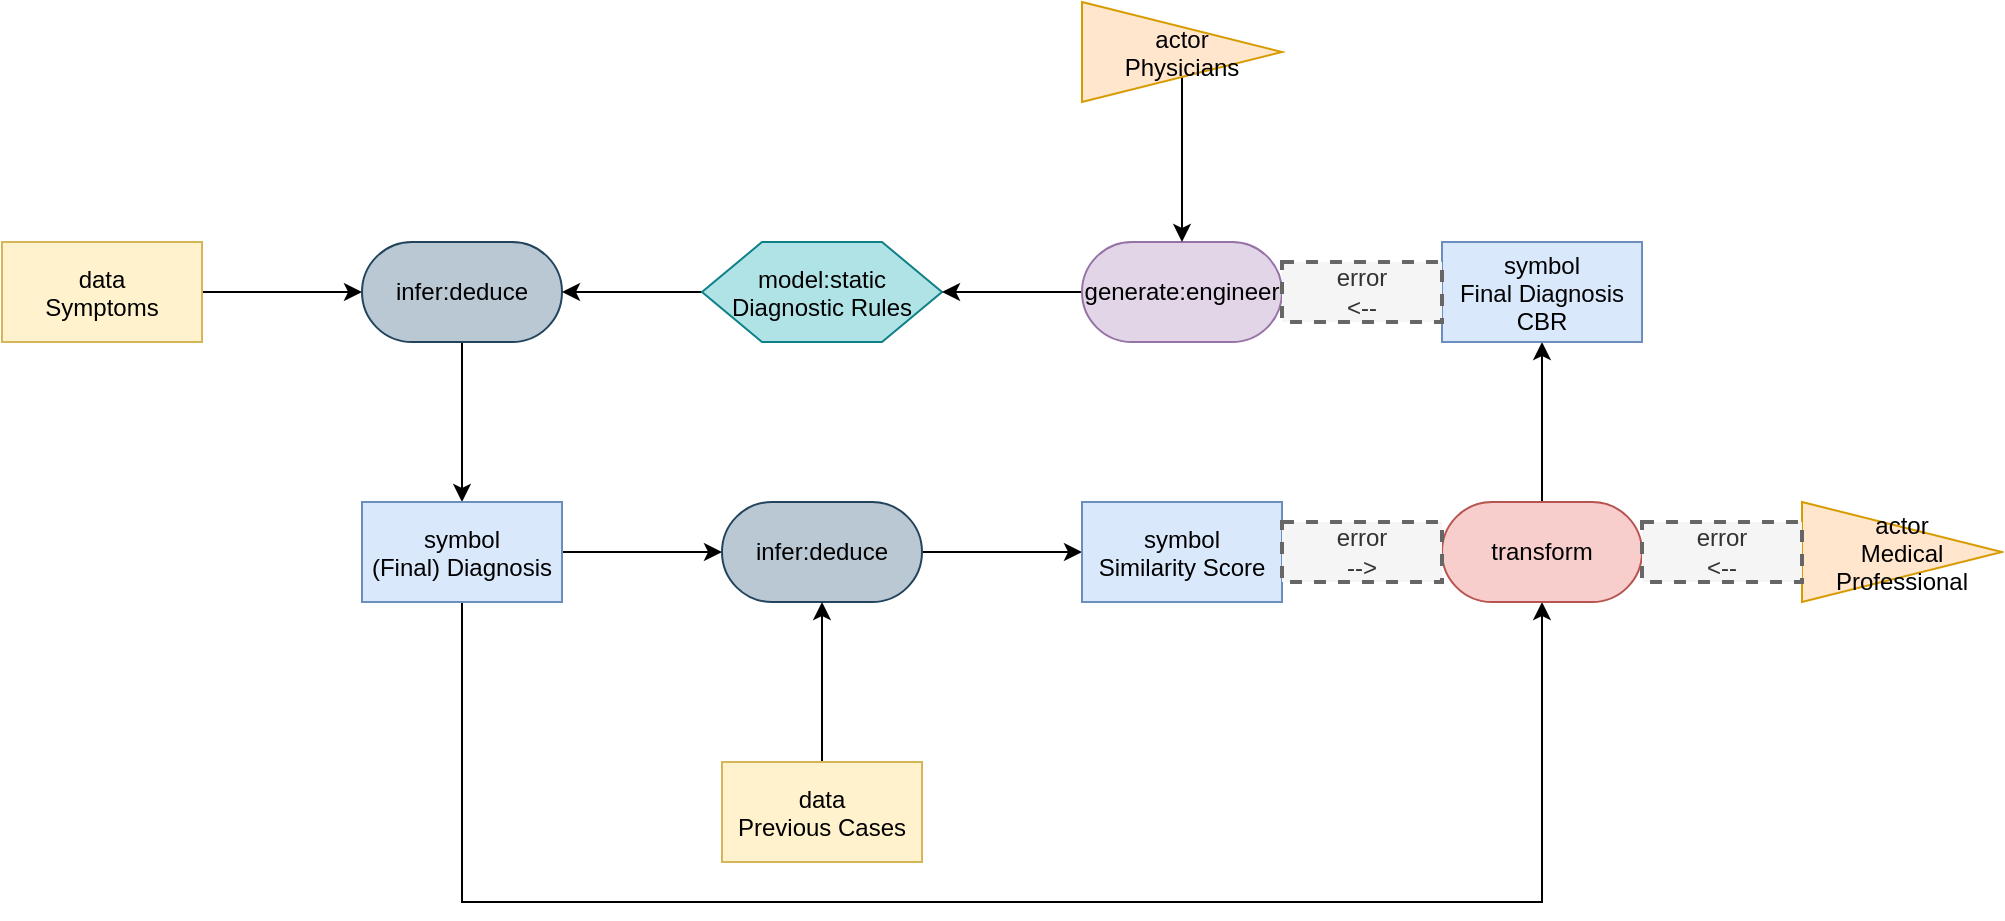 <mxfile version="27.0.5">
  <diagram name="Page-1" id="BHGlmZLEPxhRKkQqFQMC">
    <mxGraphModel dx="1123" dy="673" grid="1" gridSize="10" guides="1" tooltips="1" connect="1" arrows="1" fold="1" page="1" pageScale="1" pageWidth="3300" pageHeight="4681" math="0" shadow="0">
      <root>
        <mxCell id="0" />
        <mxCell id="1" parent="0" />
        <mxCell id="GXiXo0WAQYotcz7VDSTA-4" style="edgeStyle=orthogonalEdgeStyle;rounded=0;orthogonalLoop=1;jettySize=auto;html=1;exitX=1;exitY=0.5;exitDx=0;exitDy=0;entryX=0;entryY=0.5;entryDx=0;entryDy=0;" edge="1" parent="1" source="GXiXo0WAQYotcz7VDSTA-2" target="GXiXo0WAQYotcz7VDSTA-3">
          <mxGeometry relative="1" as="geometry" />
        </mxCell>
        <mxCell id="GXiXo0WAQYotcz7VDSTA-2" value="data&#xa;Symptoms" style="rectangle;fillColor=#fff2cc;strokeColor=#d6b656;" name="data" vertex="1" parent="1">
          <mxGeometry x="340" y="230" width="100" height="50" as="geometry" />
        </mxCell>
        <mxCell id="GXiXo0WAQYotcz7VDSTA-8" style="edgeStyle=orthogonalEdgeStyle;rounded=0;orthogonalLoop=1;jettySize=auto;html=1;exitX=0.5;exitY=1;exitDx=0;exitDy=0;entryX=0.5;entryY=0;entryDx=0;entryDy=0;" edge="1" parent="1" source="GXiXo0WAQYotcz7VDSTA-3" target="GXiXo0WAQYotcz7VDSTA-7">
          <mxGeometry relative="1" as="geometry" />
        </mxCell>
        <mxCell id="GXiXo0WAQYotcz7VDSTA-3" value="infer:deduce" style="rounded=1;whiteSpace=wrap;html=1;arcSize=50;fillColor=#bac8d3;strokeColor=#23445d;" name="infer:deduce" vertex="1" parent="1">
          <mxGeometry x="520" y="230" width="100" height="50" as="geometry" />
        </mxCell>
        <mxCell id="GXiXo0WAQYotcz7VDSTA-6" style="edgeStyle=orthogonalEdgeStyle;rounded=0;orthogonalLoop=1;jettySize=auto;html=1;exitX=0;exitY=0.5;exitDx=0;exitDy=0;entryX=1;entryY=0.5;entryDx=0;entryDy=0;" edge="1" parent="1" source="GXiXo0WAQYotcz7VDSTA-5" target="GXiXo0WAQYotcz7VDSTA-3">
          <mxGeometry relative="1" as="geometry" />
        </mxCell>
        <mxCell id="GXiXo0WAQYotcz7VDSTA-5" value="model:static&#xa;Diagnostic Rules" style="shape=hexagon;perimeter=hexagonPerimeter2;fillColor=#b0e3e6;strokeColor=#0e8088;" name="model" vertex="1" parent="1">
          <mxGeometry x="690" y="230" width="120" height="50" as="geometry" />
        </mxCell>
        <mxCell id="GXiXo0WAQYotcz7VDSTA-14" style="edgeStyle=orthogonalEdgeStyle;rounded=0;orthogonalLoop=1;jettySize=auto;html=1;exitX=1;exitY=0.5;exitDx=0;exitDy=0;entryX=0;entryY=0.5;entryDx=0;entryDy=0;" edge="1" parent="1" source="GXiXo0WAQYotcz7VDSTA-7" target="GXiXo0WAQYotcz7VDSTA-13">
          <mxGeometry relative="1" as="geometry" />
        </mxCell>
        <mxCell id="GXiXo0WAQYotcz7VDSTA-28" style="edgeStyle=orthogonalEdgeStyle;rounded=0;orthogonalLoop=1;jettySize=auto;html=1;exitX=0.5;exitY=1;exitDx=0;exitDy=0;entryX=0.5;entryY=1;entryDx=0;entryDy=0;" edge="1" parent="1" source="GXiXo0WAQYotcz7VDSTA-7" target="GXiXo0WAQYotcz7VDSTA-19">
          <mxGeometry relative="1" as="geometry">
            <Array as="points">
              <mxPoint x="570" y="560" />
              <mxPoint x="1110" y="560" />
            </Array>
          </mxGeometry>
        </mxCell>
        <mxCell id="GXiXo0WAQYotcz7VDSTA-7" value="symbol&#xa;(Final) Diagnosis" style="rectangle;fillColor=#dae8fc;strokeColor=#6c8ebf;" name="symbol" vertex="1" parent="1">
          <mxGeometry x="520" y="360" width="100" height="50" as="geometry" />
        </mxCell>
        <mxCell id="GXiXo0WAQYotcz7VDSTA-10" style="edgeStyle=orthogonalEdgeStyle;rounded=0;orthogonalLoop=1;jettySize=auto;html=1;entryX=1;entryY=0.5;entryDx=0;entryDy=0;" edge="1" parent="1" source="GXiXo0WAQYotcz7VDSTA-9" target="GXiXo0WAQYotcz7VDSTA-5">
          <mxGeometry relative="1" as="geometry" />
        </mxCell>
        <mxCell id="GXiXo0WAQYotcz7VDSTA-9" value="generate:engineer" style="rounded=1;whiteSpace=wrap;html=1;arcSize=50;fillColor=#e1d5e7;strokeColor=#9673a6;" name="generate:engineer" vertex="1" parent="1">
          <mxGeometry x="880" y="230" width="100" height="50" as="geometry" />
        </mxCell>
        <mxCell id="GXiXo0WAQYotcz7VDSTA-12" style="edgeStyle=orthogonalEdgeStyle;rounded=0;orthogonalLoop=1;jettySize=auto;html=1;entryX=0.5;entryY=0;entryDx=0;entryDy=0;" edge="1" parent="1" source="GXiXo0WAQYotcz7VDSTA-11" target="GXiXo0WAQYotcz7VDSTA-9">
          <mxGeometry relative="1" as="geometry" />
        </mxCell>
        <mxCell id="GXiXo0WAQYotcz7VDSTA-11" value="actor&#xa;Physicians" style="triangle;fillColor=#ffe6cc;strokeColor=#d79b00;" name="actor" vertex="1" parent="1">
          <mxGeometry x="880" y="110" width="100" height="50" as="geometry" />
        </mxCell>
        <mxCell id="GXiXo0WAQYotcz7VDSTA-16" style="edgeStyle=orthogonalEdgeStyle;rounded=0;orthogonalLoop=1;jettySize=auto;html=1;exitX=1;exitY=0.5;exitDx=0;exitDy=0;entryX=0;entryY=0.5;entryDx=0;entryDy=0;" edge="1" parent="1" source="GXiXo0WAQYotcz7VDSTA-13" target="GXiXo0WAQYotcz7VDSTA-15">
          <mxGeometry relative="1" as="geometry" />
        </mxCell>
        <mxCell id="GXiXo0WAQYotcz7VDSTA-13" value="infer:deduce" style="rounded=1;whiteSpace=wrap;html=1;arcSize=50;fillColor=#bac8d3;strokeColor=#23445d;" name="infer:deduce" vertex="1" parent="1">
          <mxGeometry x="700" y="360" width="100" height="50" as="geometry" />
        </mxCell>
        <mxCell id="GXiXo0WAQYotcz7VDSTA-15" value="symbol&#xa;Similarity Score" style="rectangle;fillColor=#dae8fc;strokeColor=#6c8ebf;" name="symbol" vertex="1" parent="1">
          <mxGeometry x="880" y="360" width="100" height="50" as="geometry" />
        </mxCell>
        <mxCell id="GXiXo0WAQYotcz7VDSTA-18" style="edgeStyle=orthogonalEdgeStyle;rounded=0;orthogonalLoop=1;jettySize=auto;html=1;entryX=0.5;entryY=1;entryDx=0;entryDy=0;" edge="1" parent="1" source="GXiXo0WAQYotcz7VDSTA-17" target="GXiXo0WAQYotcz7VDSTA-13">
          <mxGeometry relative="1" as="geometry" />
        </mxCell>
        <mxCell id="GXiXo0WAQYotcz7VDSTA-17" value="data&#xa;Previous Cases" style="rectangle;fillColor=#fff2cc;strokeColor=#d6b656;" name="data" vertex="1" parent="1">
          <mxGeometry x="700" y="490" width="100" height="50" as="geometry" />
        </mxCell>
        <mxCell id="GXiXo0WAQYotcz7VDSTA-22" style="edgeStyle=orthogonalEdgeStyle;rounded=0;orthogonalLoop=1;jettySize=auto;html=1;exitX=0.5;exitY=0;exitDx=0;exitDy=0;entryX=0.5;entryY=1;entryDx=0;entryDy=0;" edge="1" parent="1" source="GXiXo0WAQYotcz7VDSTA-19" target="GXiXo0WAQYotcz7VDSTA-21">
          <mxGeometry relative="1" as="geometry" />
        </mxCell>
        <mxCell id="GXiXo0WAQYotcz7VDSTA-19" value="transform" style="rounded=1;whiteSpace=wrap;html=1;arcSize=50;fillColor=#f8cecc;strokeColor=#b85450;" name="transform" vertex="1" parent="1">
          <mxGeometry x="1060" y="360" width="100" height="50" as="geometry" />
        </mxCell>
        <mxCell id="GXiXo0WAQYotcz7VDSTA-21" value="symbol&#xa;Final Diagnosis&#xa;CBR" style="rectangle;fillColor=#dae8fc;strokeColor=#6c8ebf;" name="symbol" vertex="1" parent="1">
          <mxGeometry x="1060" y="230" width="100" height="50" as="geometry" />
        </mxCell>
        <mxCell id="GXiXo0WAQYotcz7VDSTA-24" value="&lt;div&gt;error&lt;/div&gt;&lt;div&gt;&amp;lt;--&lt;/div&gt;" style="text;html=1;align=center;verticalAlign=middle;whiteSpace=wrap;rounded=0;dashed=1;fillColor=#f5f5f5;fontColor=#333333;strokeColor=#666666;strokeWidth=2;" name="text" vertex="1" parent="1">
          <mxGeometry x="980" y="240" width="80" height="30" as="geometry" />
        </mxCell>
        <mxCell id="GXiXo0WAQYotcz7VDSTA-25" value="actor&#xa;Medical&#xa;Professional" style="triangle;fillColor=#ffe6cc;strokeColor=#d79b00;" name="actor" vertex="1" parent="1">
          <mxGeometry x="1240" y="360" width="100" height="50" as="geometry" />
        </mxCell>
        <mxCell id="GXiXo0WAQYotcz7VDSTA-27" value="&lt;div&gt;error&lt;/div&gt;&lt;div&gt;&amp;lt;--&lt;/div&gt;" style="text;html=1;align=center;verticalAlign=middle;whiteSpace=wrap;rounded=0;dashed=1;fillColor=#f5f5f5;fontColor=#333333;strokeColor=#666666;strokeWidth=2;" name="text" vertex="1" parent="1">
          <mxGeometry x="1160" y="370" width="80" height="30" as="geometry" />
        </mxCell>
        <mxCell id="GXiXo0WAQYotcz7VDSTA-29" value="&lt;div&gt;error&lt;/div&gt;&lt;div&gt;&amp;lt;--&lt;/div&gt;" style="text;html=1;align=center;verticalAlign=middle;whiteSpace=wrap;rounded=0;dashed=1;fillColor=#f5f5f5;fontColor=#333333;strokeColor=#666666;strokeWidth=2;textDirection=rtl;" name="text" vertex="1" parent="1">
          <mxGeometry x="980" y="370" width="80" height="30" as="geometry" />
        </mxCell>
      </root>
    </mxGraphModel>
  </diagram>
</mxfile>
